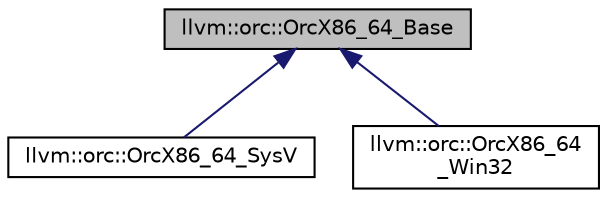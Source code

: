 digraph "llvm::orc::OrcX86_64_Base"
{
 // LATEX_PDF_SIZE
  bgcolor="transparent";
  edge [fontname="Helvetica",fontsize="10",labelfontname="Helvetica",labelfontsize="10"];
  node [fontname="Helvetica",fontsize="10",shape=record];
  Node1 [label="llvm::orc::OrcX86_64_Base",height=0.2,width=0.4,color="black", fillcolor="grey75", style="filled", fontcolor="black",tooltip="X86_64 code that's common to all ABIs."];
  Node1 -> Node2 [dir="back",color="midnightblue",fontsize="10",style="solid",fontname="Helvetica"];
  Node2 [label="llvm::orc::OrcX86_64_SysV",height=0.2,width=0.4,color="black",URL="$classllvm_1_1orc_1_1OrcX86__64__SysV.html",tooltip="X86_64 support for SysV ABI (Linux, MacOSX)."];
  Node1 -> Node3 [dir="back",color="midnightblue",fontsize="10",style="solid",fontname="Helvetica"];
  Node3 [label="llvm::orc::OrcX86_64\l_Win32",height=0.2,width=0.4,color="black",URL="$classllvm_1_1orc_1_1OrcX86__64__Win32.html",tooltip="X86_64 support for Win32."];
}
